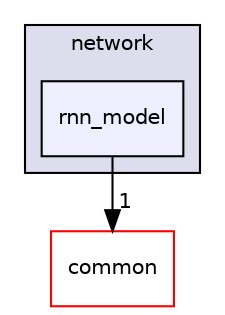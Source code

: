 digraph "modules/prediction/network/rnn_model" {
  compound=true
  node [ fontsize="10", fontname="Helvetica"];
  edge [ labelfontsize="10", labelfontname="Helvetica"];
  subgraph clusterdir_7643ba70e8426d412d9483ed2e2a4c51 {
    graph [ bgcolor="#ddddee", pencolor="black", label="network" fontname="Helvetica", fontsize="10", URL="dir_7643ba70e8426d412d9483ed2e2a4c51.html"]
  dir_50310c89c2cdac801d937db43da3351e [shape=box, label="rnn_model", style="filled", fillcolor="#eeeeff", pencolor="black", URL="dir_50310c89c2cdac801d937db43da3351e.html"];
  }
  dir_9a5e51f49964887903df6eed98080585 [shape=box label="common" fillcolor="white" style="filled" color="red" URL="dir_9a5e51f49964887903df6eed98080585.html"];
  dir_50310c89c2cdac801d937db43da3351e->dir_9a5e51f49964887903df6eed98080585 [headlabel="1", labeldistance=1.5 headhref="dir_000207_000050.html"];
}
